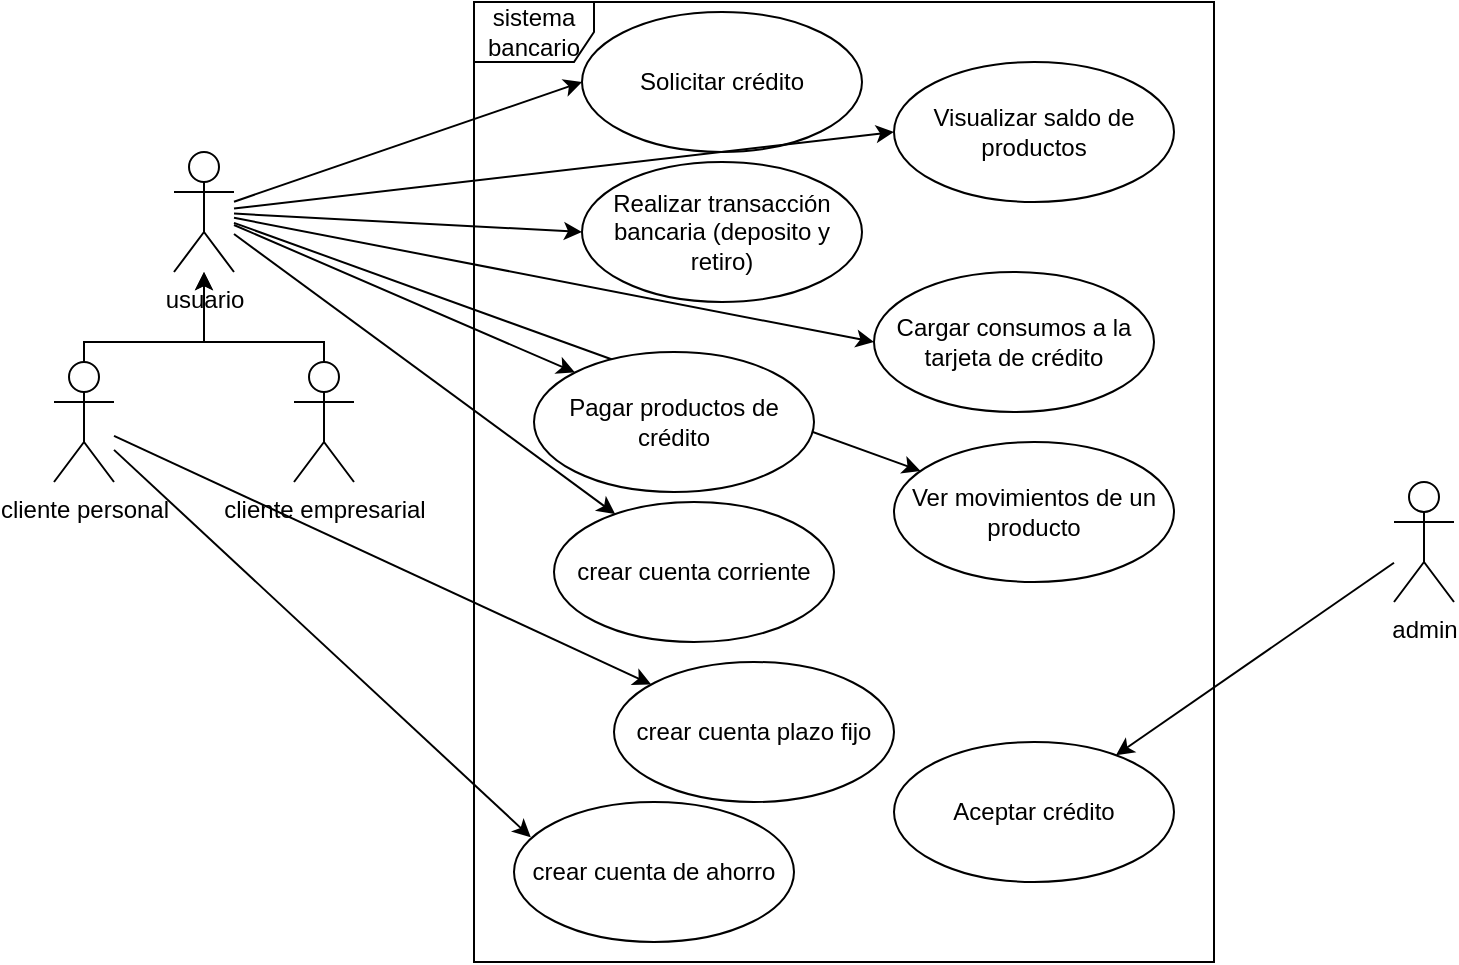 <mxfile version="27.0.3">
  <diagram name="Página-1" id="sX-tumZLmKdCJ4NHklid">
    <mxGraphModel dx="1605" dy="1629" grid="1" gridSize="10" guides="1" tooltips="1" connect="1" arrows="1" fold="1" page="1" pageScale="1" pageWidth="827" pageHeight="1169" math="0" shadow="0">
      <root>
        <mxCell id="0" />
        <mxCell id="1" parent="0" />
        <mxCell id="28OrhBJkhWEZbOj7LIcC-10" style="edgeStyle=orthogonalEdgeStyle;rounded=0;orthogonalLoop=1;jettySize=auto;html=1;" edge="1" parent="1" source="vMt45b-FivpXsPeFEU0e-2" target="28OrhBJkhWEZbOj7LIcC-6">
          <mxGeometry relative="1" as="geometry">
            <Array as="points">
              <mxPoint x="25" y="150" />
              <mxPoint x="85" y="150" />
            </Array>
          </mxGeometry>
        </mxCell>
        <mxCell id="28OrhBJkhWEZbOj7LIcC-16" style="rounded=0;orthogonalLoop=1;jettySize=auto;html=1;entryX=0.06;entryY=0.252;entryDx=0;entryDy=0;entryPerimeter=0;" edge="1" parent="1" source="vMt45b-FivpXsPeFEU0e-2" target="28OrhBJkhWEZbOj7LIcC-15">
          <mxGeometry relative="1" as="geometry" />
        </mxCell>
        <mxCell id="28OrhBJkhWEZbOj7LIcC-17" style="rounded=0;orthogonalLoop=1;jettySize=auto;html=1;" edge="1" parent="1" source="vMt45b-FivpXsPeFEU0e-2" target="28OrhBJkhWEZbOj7LIcC-4">
          <mxGeometry relative="1" as="geometry" />
        </mxCell>
        <mxCell id="vMt45b-FivpXsPeFEU0e-2" value="cliente personal" style="shape=umlActor;verticalLabelPosition=bottom;verticalAlign=top;html=1;" vertex="1" parent="1">
          <mxGeometry x="10" y="160" width="30" height="60" as="geometry" />
        </mxCell>
        <mxCell id="28OrhBJkhWEZbOj7LIcC-9" style="edgeStyle=orthogonalEdgeStyle;rounded=0;orthogonalLoop=1;jettySize=auto;html=1;" edge="1" parent="1" source="vMt45b-FivpXsPeFEU0e-3" target="28OrhBJkhWEZbOj7LIcC-6">
          <mxGeometry relative="1" as="geometry">
            <Array as="points">
              <mxPoint x="145" y="150" />
              <mxPoint x="85" y="150" />
            </Array>
          </mxGeometry>
        </mxCell>
        <UserObject label="cliente empresarial" tooltip="- Pueden tener uno o más titulares" id="vMt45b-FivpXsPeFEU0e-3">
          <mxCell style="shape=umlActor;verticalLabelPosition=bottom;verticalAlign=top;html=1;" vertex="1" parent="1">
            <mxGeometry x="130" y="160" width="30" height="60" as="geometry" />
          </mxCell>
        </UserObject>
        <mxCell id="28OrhBJkhWEZbOj7LIcC-3" style="rounded=0;orthogonalLoop=1;jettySize=auto;html=1;" edge="1" parent="1" source="vMt45b-FivpXsPeFEU0e-4" target="vMt45b-FivpXsPeFEU0e-5">
          <mxGeometry relative="1" as="geometry" />
        </mxCell>
        <mxCell id="vMt45b-FivpXsPeFEU0e-4" value="admin" style="shape=umlActor;verticalLabelPosition=bottom;verticalAlign=top;html=1;" vertex="1" parent="1">
          <mxGeometry x="680" y="220" width="30" height="60" as="geometry" />
        </mxCell>
        <mxCell id="vMt45b-FivpXsPeFEU0e-5" value="Aceptar crédito" style="ellipse;whiteSpace=wrap;html=1;" vertex="1" parent="1">
          <mxGeometry x="430" y="350" width="140" height="70" as="geometry" />
        </mxCell>
        <UserObject label="Solicitar crédito" tooltip="- Personal: 1 máx.&#xa;- Empresarial: más de 1.&#xa;- No es necesario una cuenta bancaria." id="vMt45b-FivpXsPeFEU0e-6">
          <mxCell style="ellipse;whiteSpace=wrap;html=1;" vertex="1" parent="1">
            <mxGeometry x="274" y="-15" width="140" height="70" as="geometry" />
          </mxCell>
        </UserObject>
        <mxCell id="vMt45b-FivpXsPeFEU0e-9" value="sistema bancario" style="shape=umlFrame;whiteSpace=wrap;html=1;pointerEvents=0;" vertex="1" parent="1">
          <mxGeometry x="220" y="-20" width="370" height="480" as="geometry" />
        </mxCell>
        <UserObject label="crear cuenta plazo fijo" tooltip="- Comisión por mantenimiento: S/. 0&#xa;- Movimiento de retiro o depósito: 1&#xa;- Restringido a un día específico del mes.&#xa;- Máximo de cuentas: 1" id="28OrhBJkhWEZbOj7LIcC-4">
          <mxCell style="ellipse;whiteSpace=wrap;html=1;" vertex="1" parent="1">
            <mxGeometry x="290" y="310" width="140" height="70" as="geometry" />
          </mxCell>
        </UserObject>
        <mxCell id="28OrhBJkhWEZbOj7LIcC-13" style="rounded=0;orthogonalLoop=1;jettySize=auto;html=1;entryX=0;entryY=0.5;entryDx=0;entryDy=0;" edge="1" parent="1" source="28OrhBJkhWEZbOj7LIcC-6" target="vMt45b-FivpXsPeFEU0e-6">
          <mxGeometry relative="1" as="geometry" />
        </mxCell>
        <mxCell id="28OrhBJkhWEZbOj7LIcC-19" style="rounded=0;orthogonalLoop=1;jettySize=auto;html=1;" edge="1" parent="1" source="28OrhBJkhWEZbOj7LIcC-6" target="28OrhBJkhWEZbOj7LIcC-14">
          <mxGeometry relative="1" as="geometry" />
        </mxCell>
        <mxCell id="28OrhBJkhWEZbOj7LIcC-21" style="rounded=0;orthogonalLoop=1;jettySize=auto;html=1;entryX=0;entryY=0.5;entryDx=0;entryDy=0;" edge="1" parent="1" source="28OrhBJkhWEZbOj7LIcC-6" target="28OrhBJkhWEZbOj7LIcC-20">
          <mxGeometry relative="1" as="geometry" />
        </mxCell>
        <mxCell id="28OrhBJkhWEZbOj7LIcC-23" style="rounded=0;orthogonalLoop=1;jettySize=auto;html=1;entryX=0;entryY=0;entryDx=0;entryDy=0;" edge="1" parent="1" source="28OrhBJkhWEZbOj7LIcC-6" target="28OrhBJkhWEZbOj7LIcC-22">
          <mxGeometry relative="1" as="geometry" />
        </mxCell>
        <mxCell id="28OrhBJkhWEZbOj7LIcC-27" style="rounded=0;orthogonalLoop=1;jettySize=auto;html=1;entryX=0;entryY=0.5;entryDx=0;entryDy=0;" edge="1" parent="1" source="28OrhBJkhWEZbOj7LIcC-6" target="28OrhBJkhWEZbOj7LIcC-24">
          <mxGeometry relative="1" as="geometry" />
        </mxCell>
        <mxCell id="28OrhBJkhWEZbOj7LIcC-28" style="rounded=0;orthogonalLoop=1;jettySize=auto;html=1;entryX=0;entryY=0.5;entryDx=0;entryDy=0;" edge="1" parent="1" source="28OrhBJkhWEZbOj7LIcC-6" target="28OrhBJkhWEZbOj7LIcC-26">
          <mxGeometry relative="1" as="geometry" />
        </mxCell>
        <mxCell id="28OrhBJkhWEZbOj7LIcC-29" style="rounded=0;orthogonalLoop=1;jettySize=auto;html=1;" edge="1" parent="1" source="28OrhBJkhWEZbOj7LIcC-6" target="28OrhBJkhWEZbOj7LIcC-25">
          <mxGeometry relative="1" as="geometry" />
        </mxCell>
        <mxCell id="28OrhBJkhWEZbOj7LIcC-6" value="usuario" style="shape=umlActor;verticalLabelPosition=bottom;verticalAlign=top;html=1;" vertex="1" parent="1">
          <mxGeometry x="70" y="55" width="30" height="60" as="geometry" />
        </mxCell>
        <UserObject label="crear cuenta corriente" tooltip="- Comisión de mantenimiento: S/. X&#xa;- Sin límite de movimientos mensuales.&#xa;- Máx. cuentas: 1 personal, sin limites para empresas." id="28OrhBJkhWEZbOj7LIcC-14">
          <mxCell style="ellipse;whiteSpace=wrap;html=1;" vertex="1" parent="1">
            <mxGeometry x="260" y="230" width="140" height="70" as="geometry" />
          </mxCell>
        </UserObject>
        <UserObject label="crear cuenta de ahorro" tooltip="- Comisión por mantenimiento: S/0.&#xa;- Movimientos máx. mensuales: n&#xa;- Máx. cuentas: 1" id="28OrhBJkhWEZbOj7LIcC-15">
          <mxCell style="ellipse;whiteSpace=wrap;html=1;" vertex="1" parent="1">
            <mxGeometry x="240" y="380" width="140" height="70" as="geometry" />
          </mxCell>
        </UserObject>
        <UserObject label="Realizar transacción bancaria (deposito y retiro)" tooltip="- Personal: 1 máx.&#xa;- Empresarial: más de 1.&#xa;- No es necesario una cuenta bancaria." id="28OrhBJkhWEZbOj7LIcC-20">
          <mxCell style="ellipse;whiteSpace=wrap;html=1;" vertex="1" parent="1">
            <mxGeometry x="274" y="60" width="140" height="70" as="geometry" />
          </mxCell>
        </UserObject>
        <UserObject label="Pagar productos de crédito" tooltip="- Personal: 1 máx.&#xa;- Empresarial: más de 1.&#xa;- No es necesario una cuenta bancaria." id="28OrhBJkhWEZbOj7LIcC-22">
          <mxCell style="ellipse;whiteSpace=wrap;html=1;" vertex="1" parent="1">
            <mxGeometry x="250" y="155" width="140" height="70" as="geometry" />
          </mxCell>
        </UserObject>
        <UserObject label="Visualizar saldo de productos" tooltip="- Personal: 1 máx.&#xa;- Empresarial: más de 1.&#xa;- No es necesario una cuenta bancaria." id="28OrhBJkhWEZbOj7LIcC-24">
          <mxCell style="ellipse;whiteSpace=wrap;html=1;" vertex="1" parent="1">
            <mxGeometry x="430" y="10" width="140" height="70" as="geometry" />
          </mxCell>
        </UserObject>
        <UserObject label="Ver movimientos de un producto" tooltip="- Personal: 1 máx.&#xa;- Empresarial: más de 1.&#xa;- No es necesario una cuenta bancaria." id="28OrhBJkhWEZbOj7LIcC-25">
          <mxCell style="ellipse;whiteSpace=wrap;html=1;" vertex="1" parent="1">
            <mxGeometry x="430" y="200" width="140" height="70" as="geometry" />
          </mxCell>
        </UserObject>
        <UserObject label="Cargar consumos a la tarjeta de crédito" tooltip="- Personal: 1 máx.&#xa;- Empresarial: más de 1.&#xa;- No es necesario una cuenta bancaria." id="28OrhBJkhWEZbOj7LIcC-26">
          <mxCell style="ellipse;whiteSpace=wrap;html=1;" vertex="1" parent="1">
            <mxGeometry x="420" y="115" width="140" height="70" as="geometry" />
          </mxCell>
        </UserObject>
      </root>
    </mxGraphModel>
  </diagram>
</mxfile>

